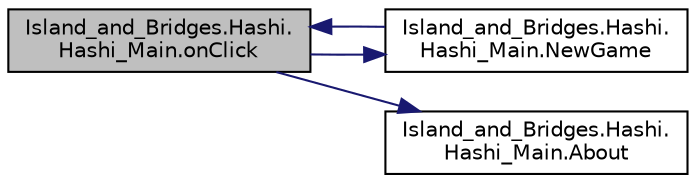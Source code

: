 digraph "Island_and_Bridges.Hashi.Hashi_Main.onClick"
{
  edge [fontname="Helvetica",fontsize="10",labelfontname="Helvetica",labelfontsize="10"];
  node [fontname="Helvetica",fontsize="10",shape=record];
  rankdir="LR";
  Node9 [label="Island_and_Bridges.Hashi.\lHashi_Main.onClick",height=0.2,width=0.4,color="black", fillcolor="grey75", style="filled", fontcolor="black"];
  Node9 -> Node10 [color="midnightblue",fontsize="10",style="solid",fontname="Helvetica"];
  Node10 [label="Island_and_Bridges.Hashi.\lHashi_Main.NewGame",height=0.2,width=0.4,color="black", fillcolor="white", style="filled",URL="$class_island__and___bridges_1_1_hashi_1_1_hashi___main.html#a5d0c1338ad67caa10dea9f59861f48e8"];
  Node10 -> Node9 [color="midnightblue",fontsize="10",style="solid",fontname="Helvetica"];
  Node9 -> Node11 [color="midnightblue",fontsize="10",style="solid",fontname="Helvetica"];
  Node11 [label="Island_and_Bridges.Hashi.\lHashi_Main.About",height=0.2,width=0.4,color="black", fillcolor="white", style="filled",URL="$class_island__and___bridges_1_1_hashi_1_1_hashi___main.html#a4801a68471b323f3351d360ad3800b38"];
}
